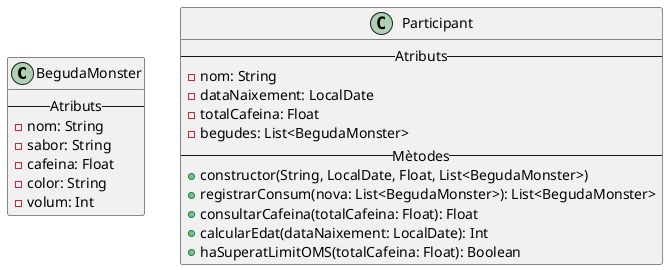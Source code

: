 @startuml
'https://plantuml.com/class-diagram

class BegudaMonster {
    -- Atributs --
    - nom: String
    - sabor: String
    - cafeina: Float
    - color: String
    - volum: Int
}

class Participant {
    -- Atributs --
    - nom: String
    - dataNaixement: LocalDate
    - totalCafeina: Float
    - begudes: List<BegudaMonster>
    -- Mètodes --
    + constructor(String, LocalDate, Float, List<BegudaMonster>)
    + registrarConsum(nova: List<BegudaMonster>): List<BegudaMonster>
    + consultarCafeina(totalCafeina: Float): Float
    + calcularEdat(dataNaixement: LocalDate): Int
    + haSuperatLimitOMS(totalCafeina: Float): Boolean
}

@enduml